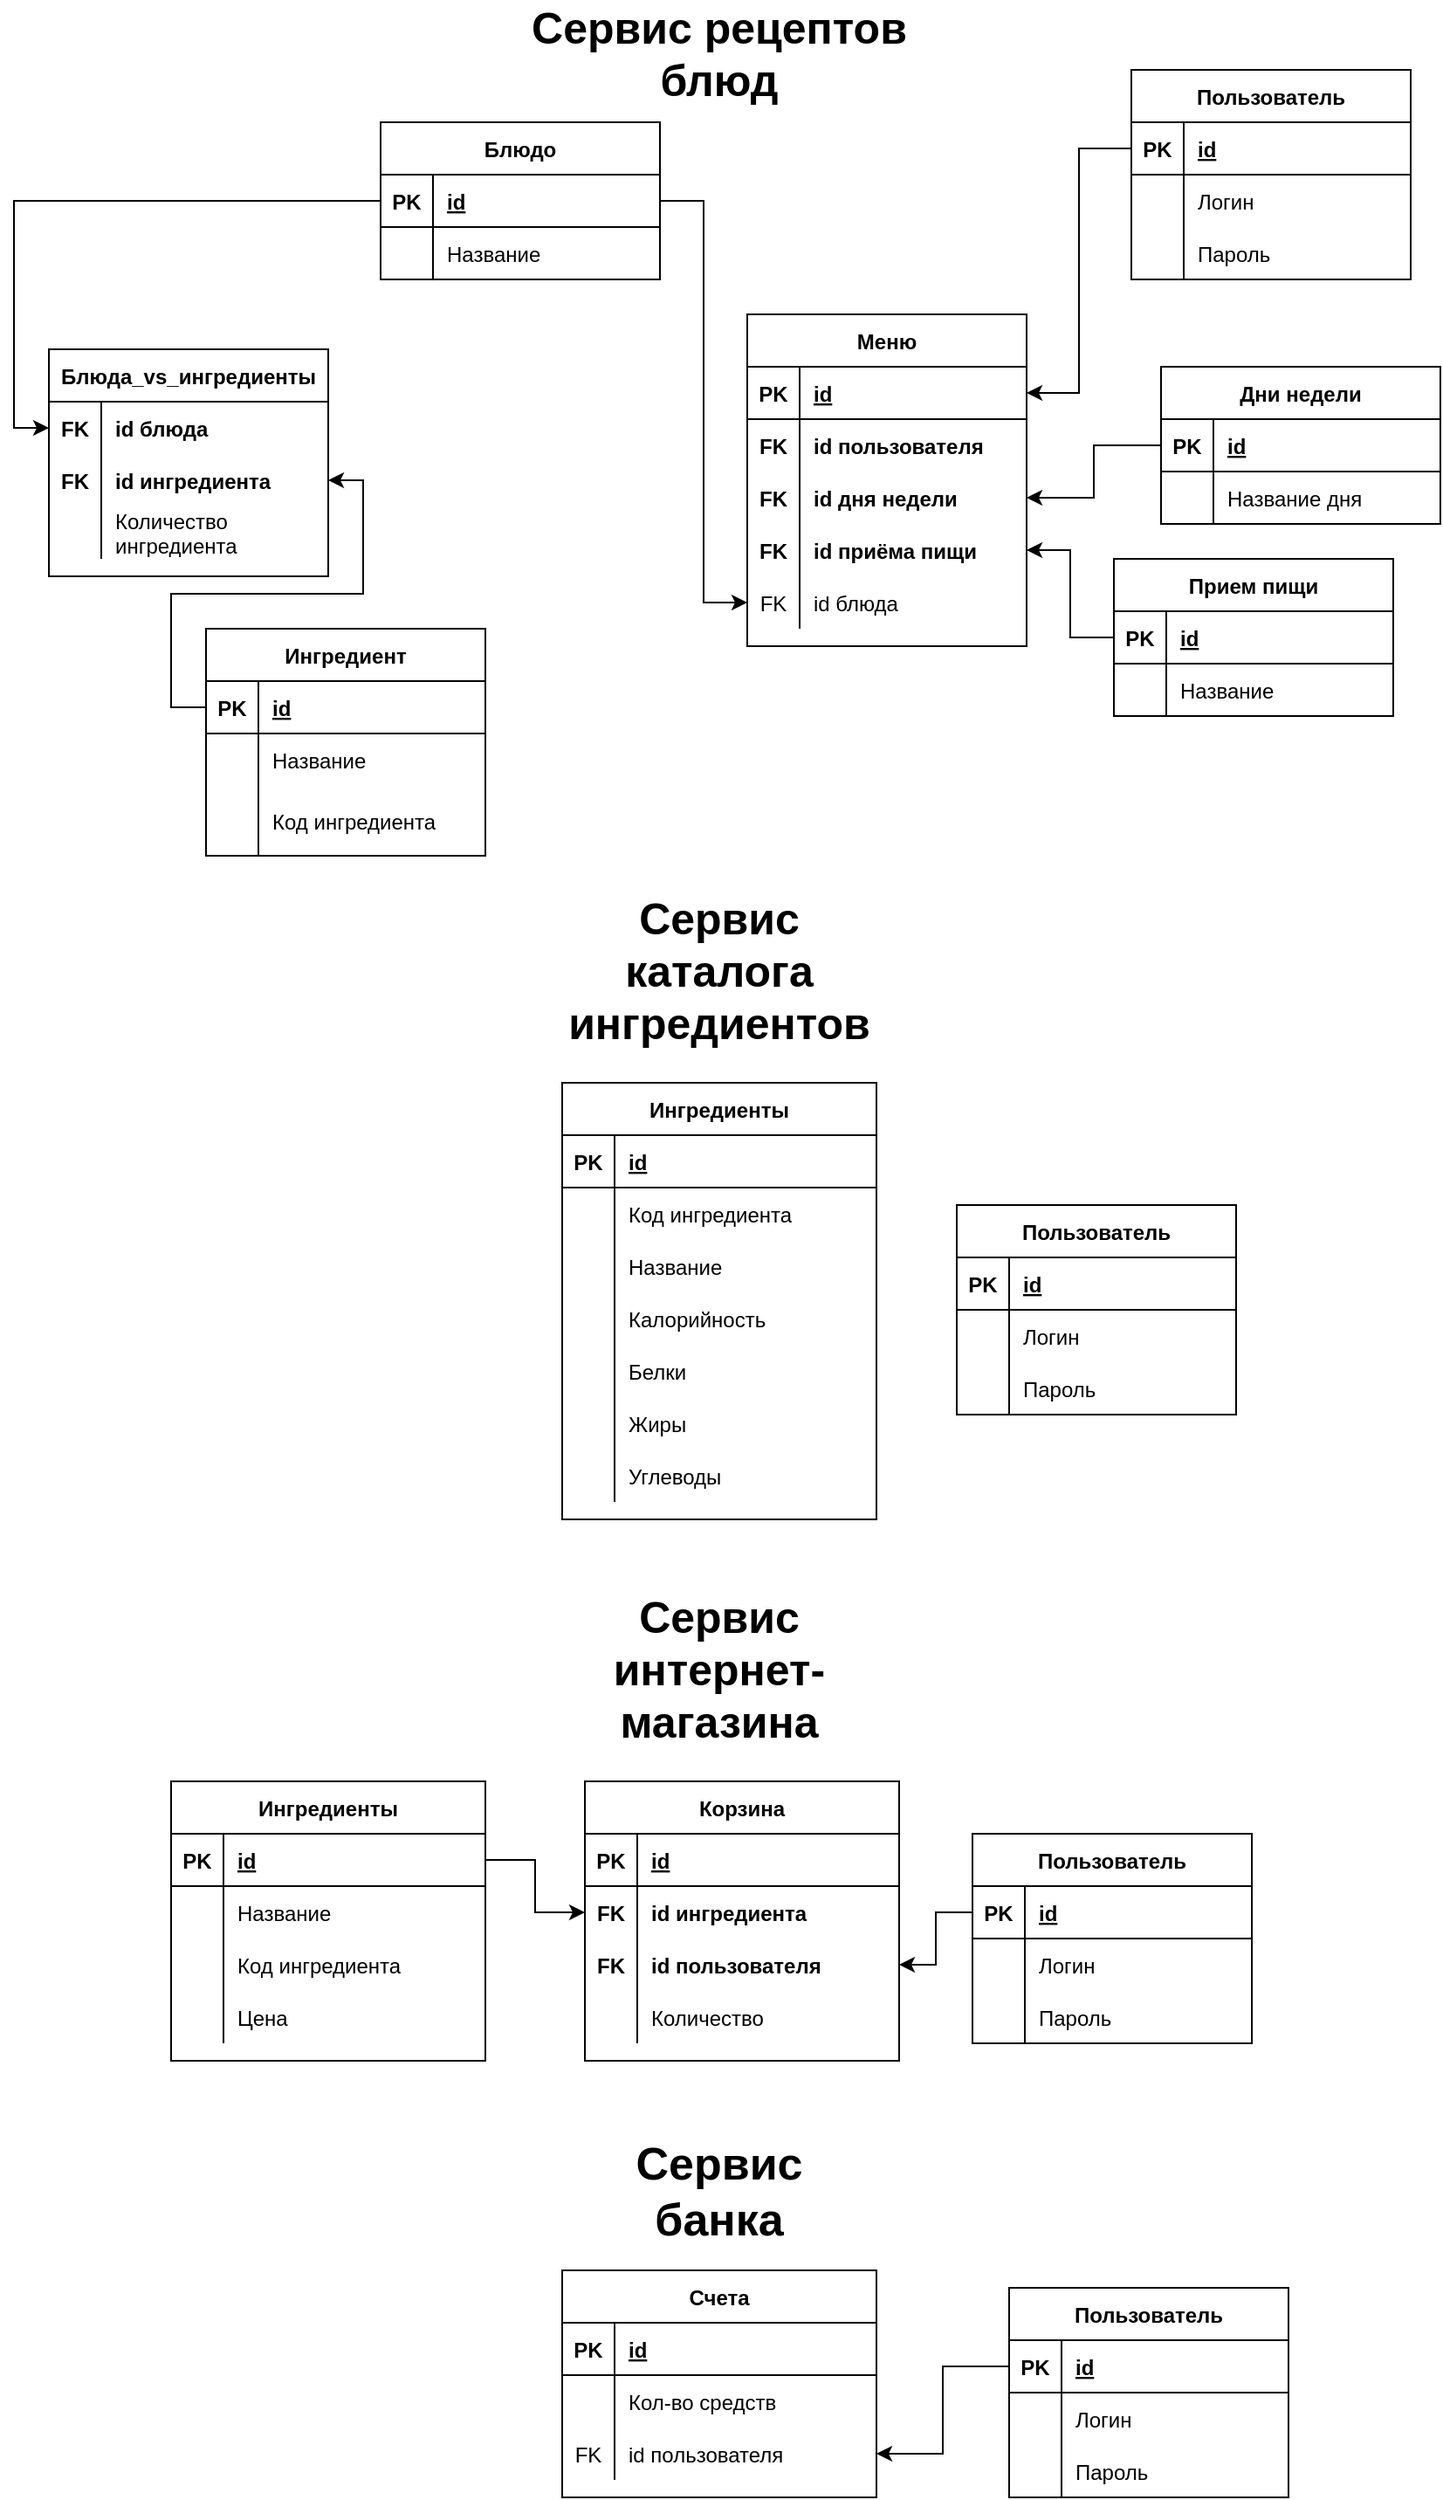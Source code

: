 <mxfile version="14.4.4" type="device"><diagram id="7tU96ylxtwfnpz9lTjHq" name="Page-1"><mxGraphModel dx="1038" dy="556" grid="1" gridSize="10" guides="1" tooltips="1" connect="1" arrows="1" fold="1" page="1" pageScale="1" pageWidth="827" pageHeight="1169" math="0" shadow="0"><root><mxCell id="0"/><mxCell id="1" parent="0"/><mxCell id="4gnPlM6tPRSw_MFPbT36-7" value="Дни недели" style="shape=table;startSize=30;container=1;collapsible=1;childLayout=tableLayout;fixedRows=1;rowLines=0;fontStyle=1;align=center;resizeLast=1;" parent="1" vertex="1"><mxGeometry x="667" y="240" width="160" height="90" as="geometry"/></mxCell><mxCell id="4gnPlM6tPRSw_MFPbT36-8" value="" style="shape=partialRectangle;collapsible=0;dropTarget=0;pointerEvents=0;fillColor=none;top=0;left=0;bottom=1;right=0;points=[[0,0.5],[1,0.5]];portConstraint=eastwest;" parent="4gnPlM6tPRSw_MFPbT36-7" vertex="1"><mxGeometry y="30" width="160" height="30" as="geometry"/></mxCell><mxCell id="4gnPlM6tPRSw_MFPbT36-9" value="PK" style="shape=partialRectangle;connectable=0;fillColor=none;top=0;left=0;bottom=0;right=0;fontStyle=1;overflow=hidden;" parent="4gnPlM6tPRSw_MFPbT36-8" vertex="1"><mxGeometry width="30" height="30" as="geometry"/></mxCell><mxCell id="4gnPlM6tPRSw_MFPbT36-10" value="id" style="shape=partialRectangle;connectable=0;fillColor=none;top=0;left=0;bottom=0;right=0;align=left;spacingLeft=6;fontStyle=5;overflow=hidden;" parent="4gnPlM6tPRSw_MFPbT36-8" vertex="1"><mxGeometry x="30" width="130" height="30" as="geometry"/></mxCell><mxCell id="4gnPlM6tPRSw_MFPbT36-11" value="" style="shape=partialRectangle;collapsible=0;dropTarget=0;pointerEvents=0;fillColor=none;top=0;left=0;bottom=0;right=0;points=[[0,0.5],[1,0.5]];portConstraint=eastwest;" parent="4gnPlM6tPRSw_MFPbT36-7" vertex="1"><mxGeometry y="60" width="160" height="30" as="geometry"/></mxCell><mxCell id="4gnPlM6tPRSw_MFPbT36-12" value="" style="shape=partialRectangle;connectable=0;fillColor=none;top=0;left=0;bottom=0;right=0;editable=1;overflow=hidden;" parent="4gnPlM6tPRSw_MFPbT36-11" vertex="1"><mxGeometry width="30" height="30" as="geometry"/></mxCell><mxCell id="4gnPlM6tPRSw_MFPbT36-13" value="Название дня" style="shape=partialRectangle;connectable=0;fillColor=none;top=0;left=0;bottom=0;right=0;align=left;spacingLeft=6;overflow=hidden;" parent="4gnPlM6tPRSw_MFPbT36-11" vertex="1"><mxGeometry x="30" width="130" height="30" as="geometry"/></mxCell><mxCell id="4gnPlM6tPRSw_MFPbT36-20" value="Прием пищи" style="shape=table;startSize=30;container=1;collapsible=1;childLayout=tableLayout;fixedRows=1;rowLines=0;fontStyle=1;align=center;resizeLast=1;" parent="1" vertex="1"><mxGeometry x="640" y="350" width="160" height="90" as="geometry"/></mxCell><mxCell id="4gnPlM6tPRSw_MFPbT36-21" value="" style="shape=partialRectangle;collapsible=0;dropTarget=0;pointerEvents=0;fillColor=none;top=0;left=0;bottom=1;right=0;points=[[0,0.5],[1,0.5]];portConstraint=eastwest;" parent="4gnPlM6tPRSw_MFPbT36-20" vertex="1"><mxGeometry y="30" width="160" height="30" as="geometry"/></mxCell><mxCell id="4gnPlM6tPRSw_MFPbT36-22" value="PK" style="shape=partialRectangle;connectable=0;fillColor=none;top=0;left=0;bottom=0;right=0;fontStyle=1;overflow=hidden;" parent="4gnPlM6tPRSw_MFPbT36-21" vertex="1"><mxGeometry width="30" height="30" as="geometry"/></mxCell><mxCell id="4gnPlM6tPRSw_MFPbT36-23" value="id" style="shape=partialRectangle;connectable=0;fillColor=none;top=0;left=0;bottom=0;right=0;align=left;spacingLeft=6;fontStyle=5;overflow=hidden;" parent="4gnPlM6tPRSw_MFPbT36-21" vertex="1"><mxGeometry x="30" width="130" height="30" as="geometry"/></mxCell><mxCell id="4gnPlM6tPRSw_MFPbT36-24" value="" style="shape=partialRectangle;collapsible=0;dropTarget=0;pointerEvents=0;fillColor=none;top=0;left=0;bottom=0;right=0;points=[[0,0.5],[1,0.5]];portConstraint=eastwest;" parent="4gnPlM6tPRSw_MFPbT36-20" vertex="1"><mxGeometry y="60" width="160" height="30" as="geometry"/></mxCell><mxCell id="4gnPlM6tPRSw_MFPbT36-25" value="" style="shape=partialRectangle;connectable=0;fillColor=none;top=0;left=0;bottom=0;right=0;editable=1;overflow=hidden;" parent="4gnPlM6tPRSw_MFPbT36-24" vertex="1"><mxGeometry width="30" height="30" as="geometry"/></mxCell><mxCell id="4gnPlM6tPRSw_MFPbT36-26" value="Название" style="shape=partialRectangle;connectable=0;fillColor=none;top=0;left=0;bottom=0;right=0;align=left;spacingLeft=6;overflow=hidden;" parent="4gnPlM6tPRSw_MFPbT36-24" vertex="1"><mxGeometry x="30" width="130" height="30" as="geometry"/></mxCell><mxCell id="4gnPlM6tPRSw_MFPbT36-33" value="Блюдо" style="shape=table;startSize=30;container=1;collapsible=1;childLayout=tableLayout;fixedRows=1;rowLines=0;fontStyle=1;align=center;resizeLast=1;" parent="1" vertex="1"><mxGeometry x="220" y="100" width="160" height="90" as="geometry"/></mxCell><mxCell id="4gnPlM6tPRSw_MFPbT36-34" value="" style="shape=partialRectangle;collapsible=0;dropTarget=0;pointerEvents=0;fillColor=none;top=0;left=0;bottom=1;right=0;points=[[0,0.5],[1,0.5]];portConstraint=eastwest;" parent="4gnPlM6tPRSw_MFPbT36-33" vertex="1"><mxGeometry y="30" width="160" height="30" as="geometry"/></mxCell><mxCell id="4gnPlM6tPRSw_MFPbT36-35" value="PK" style="shape=partialRectangle;connectable=0;fillColor=none;top=0;left=0;bottom=0;right=0;fontStyle=1;overflow=hidden;" parent="4gnPlM6tPRSw_MFPbT36-34" vertex="1"><mxGeometry width="30" height="30" as="geometry"/></mxCell><mxCell id="4gnPlM6tPRSw_MFPbT36-36" value="id" style="shape=partialRectangle;connectable=0;fillColor=none;top=0;left=0;bottom=0;right=0;align=left;spacingLeft=6;fontStyle=5;overflow=hidden;" parent="4gnPlM6tPRSw_MFPbT36-34" vertex="1"><mxGeometry x="30" width="130" height="30" as="geometry"/></mxCell><mxCell id="4gnPlM6tPRSw_MFPbT36-37" value="" style="shape=partialRectangle;collapsible=0;dropTarget=0;pointerEvents=0;fillColor=none;top=0;left=0;bottom=0;right=0;points=[[0,0.5],[1,0.5]];portConstraint=eastwest;" parent="4gnPlM6tPRSw_MFPbT36-33" vertex="1"><mxGeometry y="60" width="160" height="30" as="geometry"/></mxCell><mxCell id="4gnPlM6tPRSw_MFPbT36-38" value="" style="shape=partialRectangle;connectable=0;fillColor=none;top=0;left=0;bottom=0;right=0;editable=1;overflow=hidden;" parent="4gnPlM6tPRSw_MFPbT36-37" vertex="1"><mxGeometry width="30" height="30" as="geometry"/></mxCell><mxCell id="4gnPlM6tPRSw_MFPbT36-39" value="Название" style="shape=partialRectangle;connectable=0;fillColor=none;top=0;left=0;bottom=0;right=0;align=left;spacingLeft=6;overflow=hidden;" parent="4gnPlM6tPRSw_MFPbT36-37" vertex="1"><mxGeometry x="30" width="130" height="30" as="geometry"/></mxCell><mxCell id="4gnPlM6tPRSw_MFPbT36-46" value="Ингредиент" style="shape=table;startSize=30;container=1;collapsible=1;childLayout=tableLayout;fixedRows=1;rowLines=0;fontStyle=1;align=center;resizeLast=1;" parent="1" vertex="1"><mxGeometry x="120" y="390" width="160" height="130" as="geometry"/></mxCell><mxCell id="4gnPlM6tPRSw_MFPbT36-47" value="" style="shape=partialRectangle;collapsible=0;dropTarget=0;pointerEvents=0;fillColor=none;top=0;left=0;bottom=1;right=0;points=[[0,0.5],[1,0.5]];portConstraint=eastwest;" parent="4gnPlM6tPRSw_MFPbT36-46" vertex="1"><mxGeometry y="30" width="160" height="30" as="geometry"/></mxCell><mxCell id="4gnPlM6tPRSw_MFPbT36-48" value="PK" style="shape=partialRectangle;connectable=0;fillColor=none;top=0;left=0;bottom=0;right=0;fontStyle=1;overflow=hidden;" parent="4gnPlM6tPRSw_MFPbT36-47" vertex="1"><mxGeometry width="30" height="30" as="geometry"/></mxCell><mxCell id="4gnPlM6tPRSw_MFPbT36-49" value="id" style="shape=partialRectangle;connectable=0;fillColor=none;top=0;left=0;bottom=0;right=0;align=left;spacingLeft=6;fontStyle=5;overflow=hidden;" parent="4gnPlM6tPRSw_MFPbT36-47" vertex="1"><mxGeometry x="30" width="130" height="30" as="geometry"/></mxCell><mxCell id="4gnPlM6tPRSw_MFPbT36-50" value="" style="shape=partialRectangle;collapsible=0;dropTarget=0;pointerEvents=0;fillColor=none;top=0;left=0;bottom=0;right=0;points=[[0,0.5],[1,0.5]];portConstraint=eastwest;" parent="4gnPlM6tPRSw_MFPbT36-46" vertex="1"><mxGeometry y="60" width="160" height="30" as="geometry"/></mxCell><mxCell id="4gnPlM6tPRSw_MFPbT36-51" value="" style="shape=partialRectangle;connectable=0;fillColor=none;top=0;left=0;bottom=0;right=0;editable=1;overflow=hidden;" parent="4gnPlM6tPRSw_MFPbT36-50" vertex="1"><mxGeometry width="30" height="30" as="geometry"/></mxCell><mxCell id="4gnPlM6tPRSw_MFPbT36-52" value="Название" style="shape=partialRectangle;connectable=0;fillColor=none;top=0;left=0;bottom=0;right=0;align=left;spacingLeft=6;overflow=hidden;" parent="4gnPlM6tPRSw_MFPbT36-50" vertex="1"><mxGeometry x="30" width="130" height="30" as="geometry"/></mxCell><mxCell id="4gnPlM6tPRSw_MFPbT36-53" value="" style="shape=partialRectangle;collapsible=0;dropTarget=0;pointerEvents=0;fillColor=none;top=0;left=0;bottom=0;right=0;points=[[0,0.5],[1,0.5]];portConstraint=eastwest;" parent="4gnPlM6tPRSw_MFPbT36-46" vertex="1"><mxGeometry y="90" width="160" height="40" as="geometry"/></mxCell><mxCell id="4gnPlM6tPRSw_MFPbT36-54" value="" style="shape=partialRectangle;connectable=0;fillColor=none;top=0;left=0;bottom=0;right=0;editable=1;overflow=hidden;" parent="4gnPlM6tPRSw_MFPbT36-53" vertex="1"><mxGeometry width="30" height="40" as="geometry"/></mxCell><mxCell id="4gnPlM6tPRSw_MFPbT36-55" value="Код ингредиента" style="shape=partialRectangle;connectable=0;fillColor=none;top=0;left=0;bottom=0;right=0;align=left;spacingLeft=6;overflow=hidden;" parent="4gnPlM6tPRSw_MFPbT36-53" vertex="1"><mxGeometry x="30" width="130" height="40" as="geometry"/></mxCell><mxCell id="4gnPlM6tPRSw_MFPbT36-59" value="Блюда_vs_ингредиенты" style="shape=table;startSize=30;container=1;collapsible=1;childLayout=tableLayout;fixedRows=1;rowLines=0;fontStyle=1;align=center;resizeLast=1;" parent="1" vertex="1"><mxGeometry x="30" y="230" width="160" height="130" as="geometry"/></mxCell><mxCell id="4gnPlM6tPRSw_MFPbT36-63" value="" style="shape=partialRectangle;collapsible=0;dropTarget=0;pointerEvents=0;fillColor=none;top=0;left=0;bottom=0;right=0;points=[[0,0.5],[1,0.5]];portConstraint=eastwest;" parent="4gnPlM6tPRSw_MFPbT36-59" vertex="1"><mxGeometry y="30" width="160" height="30" as="geometry"/></mxCell><mxCell id="4gnPlM6tPRSw_MFPbT36-64" value="FK" style="shape=partialRectangle;connectable=0;fillColor=none;top=0;left=0;bottom=0;right=0;editable=1;overflow=hidden;fontStyle=1" parent="4gnPlM6tPRSw_MFPbT36-63" vertex="1"><mxGeometry width="30" height="30" as="geometry"/></mxCell><mxCell id="4gnPlM6tPRSw_MFPbT36-65" value="id блюда" style="shape=partialRectangle;connectable=0;fillColor=none;top=0;left=0;bottom=0;right=0;align=left;spacingLeft=6;overflow=hidden;fontStyle=1" parent="4gnPlM6tPRSw_MFPbT36-63" vertex="1"><mxGeometry x="30" width="130" height="30" as="geometry"/></mxCell><mxCell id="4gnPlM6tPRSw_MFPbT36-66" value="" style="shape=partialRectangle;collapsible=0;dropTarget=0;pointerEvents=0;fillColor=none;top=0;left=0;bottom=0;right=0;points=[[0,0.5],[1,0.5]];portConstraint=eastwest;" parent="4gnPlM6tPRSw_MFPbT36-59" vertex="1"><mxGeometry y="60" width="160" height="30" as="geometry"/></mxCell><mxCell id="4gnPlM6tPRSw_MFPbT36-67" value="FK" style="shape=partialRectangle;connectable=0;fillColor=none;top=0;left=0;bottom=0;right=0;editable=1;overflow=hidden;fontStyle=1" parent="4gnPlM6tPRSw_MFPbT36-66" vertex="1"><mxGeometry width="30" height="30" as="geometry"/></mxCell><mxCell id="4gnPlM6tPRSw_MFPbT36-68" value="id ингредиента" style="shape=partialRectangle;connectable=0;fillColor=none;top=0;left=0;bottom=0;right=0;align=left;spacingLeft=6;overflow=hidden;fontStyle=1" parent="4gnPlM6tPRSw_MFPbT36-66" vertex="1"><mxGeometry x="30" width="130" height="30" as="geometry"/></mxCell><mxCell id="LIwe4AblTWk405Axfbpj-1" value="" style="shape=partialRectangle;collapsible=0;dropTarget=0;pointerEvents=0;fillColor=none;top=0;left=0;bottom=0;right=0;points=[[0,0.5],[1,0.5]];portConstraint=eastwest;" parent="4gnPlM6tPRSw_MFPbT36-59" vertex="1"><mxGeometry y="90" width="160" height="30" as="geometry"/></mxCell><mxCell id="LIwe4AblTWk405Axfbpj-2" value="" style="shape=partialRectangle;connectable=0;fillColor=none;top=0;left=0;bottom=0;right=0;editable=1;overflow=hidden;fontStyle=1" parent="LIwe4AblTWk405Axfbpj-1" vertex="1"><mxGeometry width="30" height="30" as="geometry"/></mxCell><mxCell id="LIwe4AblTWk405Axfbpj-3" value="Количество &#10;ингредиента" style="shape=partialRectangle;connectable=0;fillColor=none;top=0;left=0;bottom=0;right=0;align=left;spacingLeft=6;overflow=hidden;fontStyle=0" parent="LIwe4AblTWk405Axfbpj-1" vertex="1"><mxGeometry x="30" width="130" height="30" as="geometry"/></mxCell><mxCell id="4gnPlM6tPRSw_MFPbT36-72" style="edgeStyle=orthogonalEdgeStyle;rounded=0;orthogonalLoop=1;jettySize=auto;html=1;entryX=0;entryY=0.5;entryDx=0;entryDy=0;" parent="1" source="4gnPlM6tPRSw_MFPbT36-34" target="4gnPlM6tPRSw_MFPbT36-63" edge="1"><mxGeometry relative="1" as="geometry"/></mxCell><mxCell id="4gnPlM6tPRSw_MFPbT36-73" style="edgeStyle=orthogonalEdgeStyle;rounded=0;orthogonalLoop=1;jettySize=auto;html=1;exitX=0;exitY=0.5;exitDx=0;exitDy=0;entryX=1;entryY=0.5;entryDx=0;entryDy=0;" parent="1" source="4gnPlM6tPRSw_MFPbT36-47" target="4gnPlM6tPRSw_MFPbT36-66" edge="1"><mxGeometry relative="1" as="geometry"/></mxCell><mxCell id="4gnPlM6tPRSw_MFPbT36-76" value="&lt;font style=&quot;font-size: 25px&quot;&gt;&lt;b&gt;Сервис рецептов блюд&lt;/b&gt;&lt;/font&gt;" style="text;html=1;strokeColor=none;fillColor=none;align=center;verticalAlign=middle;whiteSpace=wrap;rounded=0;" parent="1" vertex="1"><mxGeometry x="269" y="30" width="290" height="60" as="geometry"/></mxCell><mxCell id="4gnPlM6tPRSw_MFPbT36-77" value="&lt;font size=&quot;1&quot;&gt;&lt;b style=&quot;font-size: 25px&quot;&gt;Сервис каталога ингредиентов&lt;/b&gt;&lt;/font&gt;" style="text;html=1;strokeColor=none;fillColor=none;align=center;verticalAlign=middle;whiteSpace=wrap;rounded=0;" parent="1" vertex="1"><mxGeometry x="311" y="540" width="206" height="90" as="geometry"/></mxCell><mxCell id="4gnPlM6tPRSw_MFPbT36-78" value="Ингредиенты" style="shape=table;startSize=30;container=1;collapsible=1;childLayout=tableLayout;fixedRows=1;rowLines=0;fontStyle=1;align=center;resizeLast=1;" parent="1" vertex="1"><mxGeometry x="324" y="650" width="180" height="250" as="geometry"/></mxCell><mxCell id="4gnPlM6tPRSw_MFPbT36-79" value="" style="shape=partialRectangle;collapsible=0;dropTarget=0;pointerEvents=0;fillColor=none;top=0;left=0;bottom=1;right=0;points=[[0,0.5],[1,0.5]];portConstraint=eastwest;" parent="4gnPlM6tPRSw_MFPbT36-78" vertex="1"><mxGeometry y="30" width="180" height="30" as="geometry"/></mxCell><mxCell id="4gnPlM6tPRSw_MFPbT36-80" value="PK" style="shape=partialRectangle;connectable=0;fillColor=none;top=0;left=0;bottom=0;right=0;fontStyle=1;overflow=hidden;" parent="4gnPlM6tPRSw_MFPbT36-79" vertex="1"><mxGeometry width="30" height="30" as="geometry"/></mxCell><mxCell id="4gnPlM6tPRSw_MFPbT36-81" value="id" style="shape=partialRectangle;connectable=0;fillColor=none;top=0;left=0;bottom=0;right=0;align=left;spacingLeft=6;fontStyle=5;overflow=hidden;" parent="4gnPlM6tPRSw_MFPbT36-79" vertex="1"><mxGeometry x="30" width="150" height="30" as="geometry"/></mxCell><mxCell id="4gnPlM6tPRSw_MFPbT36-82" value="" style="shape=partialRectangle;collapsible=0;dropTarget=0;pointerEvents=0;fillColor=none;top=0;left=0;bottom=0;right=0;points=[[0,0.5],[1,0.5]];portConstraint=eastwest;" parent="4gnPlM6tPRSw_MFPbT36-78" vertex="1"><mxGeometry y="60" width="180" height="30" as="geometry"/></mxCell><mxCell id="4gnPlM6tPRSw_MFPbT36-83" value="" style="shape=partialRectangle;connectable=0;fillColor=none;top=0;left=0;bottom=0;right=0;editable=1;overflow=hidden;" parent="4gnPlM6tPRSw_MFPbT36-82" vertex="1"><mxGeometry width="30" height="30" as="geometry"/></mxCell><mxCell id="4gnPlM6tPRSw_MFPbT36-84" value="Код ингредиента" style="shape=partialRectangle;connectable=0;fillColor=none;top=0;left=0;bottom=0;right=0;align=left;spacingLeft=6;overflow=hidden;" parent="4gnPlM6tPRSw_MFPbT36-82" vertex="1"><mxGeometry x="30" width="150" height="30" as="geometry"/></mxCell><mxCell id="4gnPlM6tPRSw_MFPbT36-85" value="" style="shape=partialRectangle;collapsible=0;dropTarget=0;pointerEvents=0;fillColor=none;top=0;left=0;bottom=0;right=0;points=[[0,0.5],[1,0.5]];portConstraint=eastwest;" parent="4gnPlM6tPRSw_MFPbT36-78" vertex="1"><mxGeometry y="90" width="180" height="30" as="geometry"/></mxCell><mxCell id="4gnPlM6tPRSw_MFPbT36-86" value="" style="shape=partialRectangle;connectable=0;fillColor=none;top=0;left=0;bottom=0;right=0;editable=1;overflow=hidden;" parent="4gnPlM6tPRSw_MFPbT36-85" vertex="1"><mxGeometry width="30" height="30" as="geometry"/></mxCell><mxCell id="4gnPlM6tPRSw_MFPbT36-87" value="Название" style="shape=partialRectangle;connectable=0;fillColor=none;top=0;left=0;bottom=0;right=0;align=left;spacingLeft=6;overflow=hidden;" parent="4gnPlM6tPRSw_MFPbT36-85" vertex="1"><mxGeometry x="30" width="150" height="30" as="geometry"/></mxCell><mxCell id="4gnPlM6tPRSw_MFPbT36-88" value="" style="shape=partialRectangle;collapsible=0;dropTarget=0;pointerEvents=0;fillColor=none;top=0;left=0;bottom=0;right=0;points=[[0,0.5],[1,0.5]];portConstraint=eastwest;" parent="4gnPlM6tPRSw_MFPbT36-78" vertex="1"><mxGeometry y="120" width="180" height="30" as="geometry"/></mxCell><mxCell id="4gnPlM6tPRSw_MFPbT36-89" value="" style="shape=partialRectangle;connectable=0;fillColor=none;top=0;left=0;bottom=0;right=0;editable=1;overflow=hidden;" parent="4gnPlM6tPRSw_MFPbT36-88" vertex="1"><mxGeometry width="30" height="30" as="geometry"/></mxCell><mxCell id="4gnPlM6tPRSw_MFPbT36-90" value="Калорийность" style="shape=partialRectangle;connectable=0;fillColor=none;top=0;left=0;bottom=0;right=0;align=left;spacingLeft=6;overflow=hidden;" parent="4gnPlM6tPRSw_MFPbT36-88" vertex="1"><mxGeometry x="30" width="150" height="30" as="geometry"/></mxCell><mxCell id="4gnPlM6tPRSw_MFPbT36-91" value="" style="shape=partialRectangle;collapsible=0;dropTarget=0;pointerEvents=0;fillColor=none;top=0;left=0;bottom=0;right=0;points=[[0,0.5],[1,0.5]];portConstraint=eastwest;" parent="4gnPlM6tPRSw_MFPbT36-78" vertex="1"><mxGeometry y="150" width="180" height="30" as="geometry"/></mxCell><mxCell id="4gnPlM6tPRSw_MFPbT36-92" value="" style="shape=partialRectangle;connectable=0;fillColor=none;top=0;left=0;bottom=0;right=0;editable=1;overflow=hidden;" parent="4gnPlM6tPRSw_MFPbT36-91" vertex="1"><mxGeometry width="30" height="30" as="geometry"/></mxCell><mxCell id="4gnPlM6tPRSw_MFPbT36-93" value="Белки" style="shape=partialRectangle;connectable=0;fillColor=none;top=0;left=0;bottom=0;right=0;align=left;spacingLeft=6;overflow=hidden;" parent="4gnPlM6tPRSw_MFPbT36-91" vertex="1"><mxGeometry x="30" width="150" height="30" as="geometry"/></mxCell><mxCell id="4gnPlM6tPRSw_MFPbT36-94" value="" style="shape=partialRectangle;collapsible=0;dropTarget=0;pointerEvents=0;fillColor=none;top=0;left=0;bottom=0;right=0;points=[[0,0.5],[1,0.5]];portConstraint=eastwest;" parent="4gnPlM6tPRSw_MFPbT36-78" vertex="1"><mxGeometry y="180" width="180" height="30" as="geometry"/></mxCell><mxCell id="4gnPlM6tPRSw_MFPbT36-95" value="" style="shape=partialRectangle;connectable=0;fillColor=none;top=0;left=0;bottom=0;right=0;editable=1;overflow=hidden;" parent="4gnPlM6tPRSw_MFPbT36-94" vertex="1"><mxGeometry width="30" height="30" as="geometry"/></mxCell><mxCell id="4gnPlM6tPRSw_MFPbT36-96" value="Жиры" style="shape=partialRectangle;connectable=0;fillColor=none;top=0;left=0;bottom=0;right=0;align=left;spacingLeft=6;overflow=hidden;" parent="4gnPlM6tPRSw_MFPbT36-94" vertex="1"><mxGeometry x="30" width="150" height="30" as="geometry"/></mxCell><mxCell id="4gnPlM6tPRSw_MFPbT36-97" value="" style="shape=partialRectangle;collapsible=0;dropTarget=0;pointerEvents=0;fillColor=none;top=0;left=0;bottom=0;right=0;points=[[0,0.5],[1,0.5]];portConstraint=eastwest;" parent="4gnPlM6tPRSw_MFPbT36-78" vertex="1"><mxGeometry y="210" width="180" height="30" as="geometry"/></mxCell><mxCell id="4gnPlM6tPRSw_MFPbT36-98" value="" style="shape=partialRectangle;connectable=0;fillColor=none;top=0;left=0;bottom=0;right=0;editable=1;overflow=hidden;" parent="4gnPlM6tPRSw_MFPbT36-97" vertex="1"><mxGeometry width="30" height="30" as="geometry"/></mxCell><mxCell id="4gnPlM6tPRSw_MFPbT36-99" value="Углеводы" style="shape=partialRectangle;connectable=0;fillColor=none;top=0;left=0;bottom=0;right=0;align=left;spacingLeft=6;overflow=hidden;" parent="4gnPlM6tPRSw_MFPbT36-97" vertex="1"><mxGeometry x="30" width="150" height="30" as="geometry"/></mxCell><mxCell id="4gnPlM6tPRSw_MFPbT36-100" value="&lt;font size=&quot;1&quot;&gt;&lt;b style=&quot;font-size: 25px&quot;&gt;Сервис интернет-магазина&lt;/b&gt;&lt;/font&gt;" style="text;html=1;strokeColor=none;fillColor=none;align=center;verticalAlign=middle;whiteSpace=wrap;rounded=0;" parent="1" vertex="1"><mxGeometry x="326" y="940" width="176" height="90" as="geometry"/></mxCell><mxCell id="4gnPlM6tPRSw_MFPbT36-101" value="Ингредиенты" style="shape=table;startSize=30;container=1;collapsible=1;childLayout=tableLayout;fixedRows=1;rowLines=0;fontStyle=1;align=center;resizeLast=1;" parent="1" vertex="1"><mxGeometry x="100" y="1050" width="180" height="160" as="geometry"/></mxCell><mxCell id="4gnPlM6tPRSw_MFPbT36-102" value="" style="shape=partialRectangle;collapsible=0;dropTarget=0;pointerEvents=0;fillColor=none;top=0;left=0;bottom=1;right=0;points=[[0,0.5],[1,0.5]];portConstraint=eastwest;" parent="4gnPlM6tPRSw_MFPbT36-101" vertex="1"><mxGeometry y="30" width="180" height="30" as="geometry"/></mxCell><mxCell id="4gnPlM6tPRSw_MFPbT36-103" value="PK" style="shape=partialRectangle;connectable=0;fillColor=none;top=0;left=0;bottom=0;right=0;fontStyle=1;overflow=hidden;" parent="4gnPlM6tPRSw_MFPbT36-102" vertex="1"><mxGeometry width="30" height="30" as="geometry"/></mxCell><mxCell id="4gnPlM6tPRSw_MFPbT36-104" value="id" style="shape=partialRectangle;connectable=0;fillColor=none;top=0;left=0;bottom=0;right=0;align=left;spacingLeft=6;fontStyle=5;overflow=hidden;" parent="4gnPlM6tPRSw_MFPbT36-102" vertex="1"><mxGeometry x="30" width="150" height="30" as="geometry"/></mxCell><mxCell id="4gnPlM6tPRSw_MFPbT36-105" value="" style="shape=partialRectangle;collapsible=0;dropTarget=0;pointerEvents=0;fillColor=none;top=0;left=0;bottom=0;right=0;points=[[0,0.5],[1,0.5]];portConstraint=eastwest;" parent="4gnPlM6tPRSw_MFPbT36-101" vertex="1"><mxGeometry y="60" width="180" height="30" as="geometry"/></mxCell><mxCell id="4gnPlM6tPRSw_MFPbT36-106" value="" style="shape=partialRectangle;connectable=0;fillColor=none;top=0;left=0;bottom=0;right=0;editable=1;overflow=hidden;" parent="4gnPlM6tPRSw_MFPbT36-105" vertex="1"><mxGeometry width="30" height="30" as="geometry"/></mxCell><mxCell id="4gnPlM6tPRSw_MFPbT36-107" value="Название" style="shape=partialRectangle;connectable=0;fillColor=none;top=0;left=0;bottom=0;right=0;align=left;spacingLeft=6;overflow=hidden;" parent="4gnPlM6tPRSw_MFPbT36-105" vertex="1"><mxGeometry x="30" width="150" height="30" as="geometry"/></mxCell><mxCell id="4gnPlM6tPRSw_MFPbT36-108" value="" style="shape=partialRectangle;collapsible=0;dropTarget=0;pointerEvents=0;fillColor=none;top=0;left=0;bottom=0;right=0;points=[[0,0.5],[1,0.5]];portConstraint=eastwest;" parent="4gnPlM6tPRSw_MFPbT36-101" vertex="1"><mxGeometry y="90" width="180" height="30" as="geometry"/></mxCell><mxCell id="4gnPlM6tPRSw_MFPbT36-109" value="" style="shape=partialRectangle;connectable=0;fillColor=none;top=0;left=0;bottom=0;right=0;editable=1;overflow=hidden;" parent="4gnPlM6tPRSw_MFPbT36-108" vertex="1"><mxGeometry width="30" height="30" as="geometry"/></mxCell><mxCell id="4gnPlM6tPRSw_MFPbT36-110" value="Код ингредиента" style="shape=partialRectangle;connectable=0;fillColor=none;top=0;left=0;bottom=0;right=0;align=left;spacingLeft=6;overflow=hidden;" parent="4gnPlM6tPRSw_MFPbT36-108" vertex="1"><mxGeometry x="30" width="150" height="30" as="geometry"/></mxCell><mxCell id="4gnPlM6tPRSw_MFPbT36-111" value="" style="shape=partialRectangle;collapsible=0;dropTarget=0;pointerEvents=0;fillColor=none;top=0;left=0;bottom=0;right=0;points=[[0,0.5],[1,0.5]];portConstraint=eastwest;" parent="4gnPlM6tPRSw_MFPbT36-101" vertex="1"><mxGeometry y="120" width="180" height="30" as="geometry"/></mxCell><mxCell id="4gnPlM6tPRSw_MFPbT36-112" value="" style="shape=partialRectangle;connectable=0;fillColor=none;top=0;left=0;bottom=0;right=0;editable=1;overflow=hidden;" parent="4gnPlM6tPRSw_MFPbT36-111" vertex="1"><mxGeometry width="30" height="30" as="geometry"/></mxCell><mxCell id="4gnPlM6tPRSw_MFPbT36-113" value="Цена" style="shape=partialRectangle;connectable=0;fillColor=none;top=0;left=0;bottom=0;right=0;align=left;spacingLeft=6;overflow=hidden;" parent="4gnPlM6tPRSw_MFPbT36-111" vertex="1"><mxGeometry x="30" width="150" height="30" as="geometry"/></mxCell><mxCell id="4gnPlM6tPRSw_MFPbT36-114" value="&lt;font size=&quot;1&quot;&gt;&lt;b style=&quot;font-size: 26px&quot;&gt;Сервис банка&lt;/b&gt;&lt;/font&gt;" style="text;html=1;strokeColor=none;fillColor=none;align=center;verticalAlign=middle;whiteSpace=wrap;rounded=0;" parent="1" vertex="1"><mxGeometry x="326" y="1250" width="176" height="70" as="geometry"/></mxCell><mxCell id="4gnPlM6tPRSw_MFPbT36-115" value="Счета" style="shape=table;startSize=30;container=1;collapsible=1;childLayout=tableLayout;fixedRows=1;rowLines=0;fontStyle=1;align=center;resizeLast=1;" parent="1" vertex="1"><mxGeometry x="324" y="1330" width="180" height="130" as="geometry"/></mxCell><mxCell id="4gnPlM6tPRSw_MFPbT36-116" value="" style="shape=partialRectangle;collapsible=0;dropTarget=0;pointerEvents=0;fillColor=none;top=0;left=0;bottom=1;right=0;points=[[0,0.5],[1,0.5]];portConstraint=eastwest;" parent="4gnPlM6tPRSw_MFPbT36-115" vertex="1"><mxGeometry y="30" width="180" height="30" as="geometry"/></mxCell><mxCell id="4gnPlM6tPRSw_MFPbT36-117" value="PK" style="shape=partialRectangle;connectable=0;fillColor=none;top=0;left=0;bottom=0;right=0;fontStyle=1;overflow=hidden;" parent="4gnPlM6tPRSw_MFPbT36-116" vertex="1"><mxGeometry width="30" height="30" as="geometry"/></mxCell><mxCell id="4gnPlM6tPRSw_MFPbT36-118" value="id" style="shape=partialRectangle;connectable=0;fillColor=none;top=0;left=0;bottom=0;right=0;align=left;spacingLeft=6;fontStyle=5;overflow=hidden;" parent="4gnPlM6tPRSw_MFPbT36-116" vertex="1"><mxGeometry x="30" width="150" height="30" as="geometry"/></mxCell><mxCell id="4gnPlM6tPRSw_MFPbT36-122" value="" style="shape=partialRectangle;collapsible=0;dropTarget=0;pointerEvents=0;fillColor=none;top=0;left=0;bottom=0;right=0;points=[[0,0.5],[1,0.5]];portConstraint=eastwest;" parent="4gnPlM6tPRSw_MFPbT36-115" vertex="1"><mxGeometry y="60" width="180" height="30" as="geometry"/></mxCell><mxCell id="4gnPlM6tPRSw_MFPbT36-123" value="" style="shape=partialRectangle;connectable=0;fillColor=none;top=0;left=0;bottom=0;right=0;editable=1;overflow=hidden;" parent="4gnPlM6tPRSw_MFPbT36-122" vertex="1"><mxGeometry width="30" height="30" as="geometry"/></mxCell><mxCell id="4gnPlM6tPRSw_MFPbT36-124" value="Кол-во средств" style="shape=partialRectangle;connectable=0;fillColor=none;top=0;left=0;bottom=0;right=0;align=left;spacingLeft=6;overflow=hidden;" parent="4gnPlM6tPRSw_MFPbT36-122" vertex="1"><mxGeometry x="30" width="150" height="30" as="geometry"/></mxCell><mxCell id="vBq86r96CFagzywtBbNH-66" value="" style="shape=partialRectangle;collapsible=0;dropTarget=0;pointerEvents=0;fillColor=none;top=0;left=0;bottom=0;right=0;points=[[0,0.5],[1,0.5]];portConstraint=eastwest;" parent="4gnPlM6tPRSw_MFPbT36-115" vertex="1"><mxGeometry y="90" width="180" height="30" as="geometry"/></mxCell><mxCell id="vBq86r96CFagzywtBbNH-67" value="FK" style="shape=partialRectangle;connectable=0;fillColor=none;top=0;left=0;bottom=0;right=0;editable=1;overflow=hidden;" parent="vBq86r96CFagzywtBbNH-66" vertex="1"><mxGeometry width="30" height="30" as="geometry"/></mxCell><mxCell id="vBq86r96CFagzywtBbNH-68" value="id пользователя" style="shape=partialRectangle;connectable=0;fillColor=none;top=0;left=0;bottom=0;right=0;align=left;spacingLeft=6;overflow=hidden;" parent="vBq86r96CFagzywtBbNH-66" vertex="1"><mxGeometry x="30" width="150" height="30" as="geometry"/></mxCell><mxCell id="vBq86r96CFagzywtBbNH-1" value="Пользователь" style="shape=table;startSize=30;container=1;collapsible=1;childLayout=tableLayout;fixedRows=1;rowLines=0;fontStyle=1;align=center;resizeLast=1;" parent="1" vertex="1"><mxGeometry x="650" y="70" width="160" height="120" as="geometry"/></mxCell><mxCell id="vBq86r96CFagzywtBbNH-2" value="" style="shape=partialRectangle;collapsible=0;dropTarget=0;pointerEvents=0;fillColor=none;top=0;left=0;bottom=1;right=0;points=[[0,0.5],[1,0.5]];portConstraint=eastwest;" parent="vBq86r96CFagzywtBbNH-1" vertex="1"><mxGeometry y="30" width="160" height="30" as="geometry"/></mxCell><mxCell id="vBq86r96CFagzywtBbNH-3" value="PK" style="shape=partialRectangle;connectable=0;fillColor=none;top=0;left=0;bottom=0;right=0;fontStyle=1;overflow=hidden;" parent="vBq86r96CFagzywtBbNH-2" vertex="1"><mxGeometry width="30" height="30" as="geometry"/></mxCell><mxCell id="vBq86r96CFagzywtBbNH-4" value="id" style="shape=partialRectangle;connectable=0;fillColor=none;top=0;left=0;bottom=0;right=0;align=left;spacingLeft=6;fontStyle=5;overflow=hidden;" parent="vBq86r96CFagzywtBbNH-2" vertex="1"><mxGeometry x="30" width="130" height="30" as="geometry"/></mxCell><mxCell id="vBq86r96CFagzywtBbNH-5" value="" style="shape=partialRectangle;collapsible=0;dropTarget=0;pointerEvents=0;fillColor=none;top=0;left=0;bottom=0;right=0;points=[[0,0.5],[1,0.5]];portConstraint=eastwest;" parent="vBq86r96CFagzywtBbNH-1" vertex="1"><mxGeometry y="60" width="160" height="30" as="geometry"/></mxCell><mxCell id="vBq86r96CFagzywtBbNH-6" value="" style="shape=partialRectangle;connectable=0;fillColor=none;top=0;left=0;bottom=0;right=0;editable=1;overflow=hidden;" parent="vBq86r96CFagzywtBbNH-5" vertex="1"><mxGeometry width="30" height="30" as="geometry"/></mxCell><mxCell id="vBq86r96CFagzywtBbNH-7" value="Логин" style="shape=partialRectangle;connectable=0;fillColor=none;top=0;left=0;bottom=0;right=0;align=left;spacingLeft=6;overflow=hidden;" parent="vBq86r96CFagzywtBbNH-5" vertex="1"><mxGeometry x="30" width="130" height="30" as="geometry"/></mxCell><mxCell id="vBq86r96CFagzywtBbNH-15" value="" style="shape=partialRectangle;collapsible=0;dropTarget=0;pointerEvents=0;fillColor=none;top=0;left=0;bottom=0;right=0;points=[[0,0.5],[1,0.5]];portConstraint=eastwest;" parent="vBq86r96CFagzywtBbNH-1" vertex="1"><mxGeometry y="90" width="160" height="30" as="geometry"/></mxCell><mxCell id="vBq86r96CFagzywtBbNH-16" value="" style="shape=partialRectangle;connectable=0;fillColor=none;top=0;left=0;bottom=0;right=0;editable=1;overflow=hidden;" parent="vBq86r96CFagzywtBbNH-15" vertex="1"><mxGeometry width="30" height="30" as="geometry"/></mxCell><mxCell id="vBq86r96CFagzywtBbNH-17" value="Пароль" style="shape=partialRectangle;connectable=0;fillColor=none;top=0;left=0;bottom=0;right=0;align=left;spacingLeft=6;overflow=hidden;" parent="vBq86r96CFagzywtBbNH-15" vertex="1"><mxGeometry x="30" width="130" height="30" as="geometry"/></mxCell><mxCell id="vBq86r96CFagzywtBbNH-18" value="Меню" style="shape=table;startSize=30;container=1;collapsible=1;childLayout=tableLayout;fixedRows=1;rowLines=0;fontStyle=1;align=center;resizeLast=1;" parent="1" vertex="1"><mxGeometry x="430" y="210" width="160" height="190" as="geometry"/></mxCell><mxCell id="vBq86r96CFagzywtBbNH-19" value="" style="shape=partialRectangle;collapsible=0;dropTarget=0;pointerEvents=0;fillColor=none;top=0;left=0;bottom=0;right=0;points=[[0,0.5],[1,0.5]];portConstraint=eastwest;" parent="vBq86r96CFagzywtBbNH-18" vertex="1"><mxGeometry y="30" width="160" height="30" as="geometry"/></mxCell><mxCell id="vBq86r96CFagzywtBbNH-20" value="" style="shape=partialRectangle;connectable=0;fillColor=none;top=0;left=0;bottom=0;right=0;editable=1;overflow=hidden;fontStyle=1" parent="vBq86r96CFagzywtBbNH-19" vertex="1"><mxGeometry width="30" height="30" as="geometry"/></mxCell><mxCell id="vBq86r96CFagzywtBbNH-21" value="" style="shape=partialRectangle;connectable=0;top=0;left=0;bottom=0;right=0;align=left;spacingLeft=6;overflow=hidden;fontStyle=1;fillColor=none;" parent="vBq86r96CFagzywtBbNH-19" vertex="1"><mxGeometry x="30" width="130" height="30" as="geometry"/></mxCell><mxCell id="4DC--coGdknE_YQ7h2fd-14" value="" style="shape=partialRectangle;collapsible=0;dropTarget=0;pointerEvents=0;fillColor=none;top=0;left=0;bottom=0;right=0;points=[[0,0.5],[1,0.5]];portConstraint=eastwest;" vertex="1" parent="vBq86r96CFagzywtBbNH-18"><mxGeometry y="60" width="160" height="30" as="geometry"/></mxCell><mxCell id="4DC--coGdknE_YQ7h2fd-15" value="FK" style="shape=partialRectangle;connectable=0;fillColor=none;top=0;left=0;bottom=0;right=0;editable=1;overflow=hidden;fontStyle=1" vertex="1" parent="4DC--coGdknE_YQ7h2fd-14"><mxGeometry width="30" height="30" as="geometry"/></mxCell><mxCell id="4DC--coGdknE_YQ7h2fd-16" value="id пользователя" style="shape=partialRectangle;connectable=0;fillColor=none;top=0;left=0;bottom=0;right=0;align=left;spacingLeft=6;overflow=hidden;fontStyle=1" vertex="1" parent="4DC--coGdknE_YQ7h2fd-14"><mxGeometry x="30" width="130" height="30" as="geometry"/></mxCell><mxCell id="vBq86r96CFagzywtBbNH-22" value="" style="shape=partialRectangle;collapsible=0;dropTarget=0;pointerEvents=0;fillColor=none;top=0;left=0;bottom=0;right=0;points=[[0,0.5],[1,0.5]];portConstraint=eastwest;" parent="vBq86r96CFagzywtBbNH-18" vertex="1"><mxGeometry y="90" width="160" height="30" as="geometry"/></mxCell><mxCell id="vBq86r96CFagzywtBbNH-23" value="FK" style="shape=partialRectangle;connectable=0;fillColor=none;top=0;left=0;bottom=0;right=0;editable=1;overflow=hidden;fontStyle=1" parent="vBq86r96CFagzywtBbNH-22" vertex="1"><mxGeometry width="30" height="30" as="geometry"/></mxCell><mxCell id="vBq86r96CFagzywtBbNH-24" value="id дня недели" style="shape=partialRectangle;connectable=0;fillColor=none;top=0;left=0;bottom=0;right=0;align=left;spacingLeft=6;overflow=hidden;fontStyle=1" parent="vBq86r96CFagzywtBbNH-22" vertex="1"><mxGeometry x="30" width="130" height="30" as="geometry"/></mxCell><mxCell id="vBq86r96CFagzywtBbNH-26" value="" style="shape=partialRectangle;collapsible=0;dropTarget=0;pointerEvents=0;fillColor=none;top=0;left=0;bottom=0;right=0;points=[[0,0.5],[1,0.5]];portConstraint=eastwest;" parent="vBq86r96CFagzywtBbNH-18" vertex="1"><mxGeometry y="120" width="160" height="30" as="geometry"/></mxCell><mxCell id="vBq86r96CFagzywtBbNH-27" value="FK" style="shape=partialRectangle;connectable=0;fillColor=none;top=0;left=0;bottom=0;right=0;editable=1;overflow=hidden;fontStyle=1" parent="vBq86r96CFagzywtBbNH-26" vertex="1"><mxGeometry width="30" height="30" as="geometry"/></mxCell><mxCell id="vBq86r96CFagzywtBbNH-28" value="id приёма пищи" style="shape=partialRectangle;connectable=0;fillColor=none;top=0;left=0;bottom=0;right=0;align=left;spacingLeft=6;overflow=hidden;fontStyle=1" parent="vBq86r96CFagzywtBbNH-26" vertex="1"><mxGeometry x="30" width="130" height="30" as="geometry"/></mxCell><mxCell id="vBq86r96CFagzywtBbNH-29" value="" style="shape=partialRectangle;collapsible=0;dropTarget=0;pointerEvents=0;fillColor=none;top=0;left=0;bottom=0;right=0;points=[[0,0.5],[1,0.5]];portConstraint=eastwest;" parent="vBq86r96CFagzywtBbNH-18" vertex="1"><mxGeometry y="150" width="160" height="30" as="geometry"/></mxCell><mxCell id="vBq86r96CFagzywtBbNH-30" value="FK" style="shape=partialRectangle;connectable=0;fillColor=none;top=0;left=0;bottom=0;right=0;editable=1;overflow=hidden;fontStyle=0" parent="vBq86r96CFagzywtBbNH-29" vertex="1"><mxGeometry width="30" height="30" as="geometry"/></mxCell><mxCell id="vBq86r96CFagzywtBbNH-31" value="id блюда" style="shape=partialRectangle;connectable=0;fillColor=none;top=0;left=0;bottom=0;right=0;align=left;spacingLeft=6;overflow=hidden;fontStyle=0" parent="vBq86r96CFagzywtBbNH-29" vertex="1"><mxGeometry x="30" width="130" height="30" as="geometry"/></mxCell><mxCell id="vBq86r96CFagzywtBbNH-32" style="edgeStyle=orthogonalEdgeStyle;rounded=0;orthogonalLoop=1;jettySize=auto;html=1;exitX=0;exitY=0.5;exitDx=0;exitDy=0;entryX=1;entryY=0.5;entryDx=0;entryDy=0;" parent="1" source="vBq86r96CFagzywtBbNH-2" target="vBq86r96CFagzywtBbNH-19" edge="1"><mxGeometry relative="1" as="geometry"/></mxCell><mxCell id="vBq86r96CFagzywtBbNH-33" style="edgeStyle=orthogonalEdgeStyle;rounded=0;orthogonalLoop=1;jettySize=auto;html=1;exitX=0;exitY=0.5;exitDx=0;exitDy=0;entryX=1;entryY=0.5;entryDx=0;entryDy=0;" parent="1" source="4gnPlM6tPRSw_MFPbT36-8" target="vBq86r96CFagzywtBbNH-22" edge="1"><mxGeometry relative="1" as="geometry"/></mxCell><mxCell id="vBq86r96CFagzywtBbNH-34" style="edgeStyle=orthogonalEdgeStyle;rounded=0;orthogonalLoop=1;jettySize=auto;html=1;exitX=0;exitY=0.5;exitDx=0;exitDy=0;entryX=1;entryY=0.5;entryDx=0;entryDy=0;" parent="1" source="4gnPlM6tPRSw_MFPbT36-21" target="vBq86r96CFagzywtBbNH-26" edge="1"><mxGeometry relative="1" as="geometry"/></mxCell><mxCell id="vBq86r96CFagzywtBbNH-35" style="edgeStyle=orthogonalEdgeStyle;rounded=0;orthogonalLoop=1;jettySize=auto;html=1;exitX=1;exitY=0.5;exitDx=0;exitDy=0;entryX=0;entryY=0.5;entryDx=0;entryDy=0;" parent="1" source="4gnPlM6tPRSw_MFPbT36-34" target="vBq86r96CFagzywtBbNH-29" edge="1"><mxGeometry relative="1" as="geometry"/></mxCell><mxCell id="vBq86r96CFagzywtBbNH-36" value="Пользователь" style="shape=table;startSize=30;container=1;collapsible=1;childLayout=tableLayout;fixedRows=1;rowLines=0;fontStyle=1;align=center;resizeLast=1;" parent="1" vertex="1"><mxGeometry x="550" y="720" width="160" height="120" as="geometry"/></mxCell><mxCell id="vBq86r96CFagzywtBbNH-37" value="" style="shape=partialRectangle;collapsible=0;dropTarget=0;pointerEvents=0;fillColor=none;top=0;left=0;bottom=1;right=0;points=[[0,0.5],[1,0.5]];portConstraint=eastwest;" parent="vBq86r96CFagzywtBbNH-36" vertex="1"><mxGeometry y="30" width="160" height="30" as="geometry"/></mxCell><mxCell id="vBq86r96CFagzywtBbNH-38" value="PK" style="shape=partialRectangle;connectable=0;fillColor=none;top=0;left=0;bottom=0;right=0;fontStyle=1;overflow=hidden;" parent="vBq86r96CFagzywtBbNH-37" vertex="1"><mxGeometry width="30" height="30" as="geometry"/></mxCell><mxCell id="vBq86r96CFagzywtBbNH-39" value="id" style="shape=partialRectangle;connectable=0;fillColor=none;top=0;left=0;bottom=0;right=0;align=left;spacingLeft=6;fontStyle=5;overflow=hidden;" parent="vBq86r96CFagzywtBbNH-37" vertex="1"><mxGeometry x="30" width="130" height="30" as="geometry"/></mxCell><mxCell id="vBq86r96CFagzywtBbNH-40" value="" style="shape=partialRectangle;collapsible=0;dropTarget=0;pointerEvents=0;fillColor=none;top=0;left=0;bottom=0;right=0;points=[[0,0.5],[1,0.5]];portConstraint=eastwest;" parent="vBq86r96CFagzywtBbNH-36" vertex="1"><mxGeometry y="60" width="160" height="30" as="geometry"/></mxCell><mxCell id="vBq86r96CFagzywtBbNH-41" value="" style="shape=partialRectangle;connectable=0;fillColor=none;top=0;left=0;bottom=0;right=0;editable=1;overflow=hidden;" parent="vBq86r96CFagzywtBbNH-40" vertex="1"><mxGeometry width="30" height="30" as="geometry"/></mxCell><mxCell id="vBq86r96CFagzywtBbNH-42" value="Логин" style="shape=partialRectangle;connectable=0;fillColor=none;top=0;left=0;bottom=0;right=0;align=left;spacingLeft=6;overflow=hidden;" parent="vBq86r96CFagzywtBbNH-40" vertex="1"><mxGeometry x="30" width="130" height="30" as="geometry"/></mxCell><mxCell id="vBq86r96CFagzywtBbNH-43" value="" style="shape=partialRectangle;collapsible=0;dropTarget=0;pointerEvents=0;fillColor=none;top=0;left=0;bottom=0;right=0;points=[[0,0.5],[1,0.5]];portConstraint=eastwest;" parent="vBq86r96CFagzywtBbNH-36" vertex="1"><mxGeometry y="90" width="160" height="30" as="geometry"/></mxCell><mxCell id="vBq86r96CFagzywtBbNH-44" value="" style="shape=partialRectangle;connectable=0;fillColor=none;top=0;left=0;bottom=0;right=0;editable=1;overflow=hidden;" parent="vBq86r96CFagzywtBbNH-43" vertex="1"><mxGeometry width="30" height="30" as="geometry"/></mxCell><mxCell id="vBq86r96CFagzywtBbNH-45" value="Пароль" style="shape=partialRectangle;connectable=0;fillColor=none;top=0;left=0;bottom=0;right=0;align=left;spacingLeft=6;overflow=hidden;" parent="vBq86r96CFagzywtBbNH-43" vertex="1"><mxGeometry x="30" width="130" height="30" as="geometry"/></mxCell><mxCell id="vBq86r96CFagzywtBbNH-46" value="Пользователь" style="shape=table;startSize=30;container=1;collapsible=1;childLayout=tableLayout;fixedRows=1;rowLines=0;fontStyle=1;align=center;resizeLast=1;" parent="1" vertex="1"><mxGeometry x="559" y="1080" width="160" height="120" as="geometry"/></mxCell><mxCell id="vBq86r96CFagzywtBbNH-47" value="" style="shape=partialRectangle;collapsible=0;dropTarget=0;pointerEvents=0;fillColor=none;top=0;left=0;bottom=1;right=0;points=[[0,0.5],[1,0.5]];portConstraint=eastwest;" parent="vBq86r96CFagzywtBbNH-46" vertex="1"><mxGeometry y="30" width="160" height="30" as="geometry"/></mxCell><mxCell id="vBq86r96CFagzywtBbNH-48" value="PK" style="shape=partialRectangle;connectable=0;fillColor=none;top=0;left=0;bottom=0;right=0;fontStyle=1;overflow=hidden;" parent="vBq86r96CFagzywtBbNH-47" vertex="1"><mxGeometry width="30" height="30" as="geometry"/></mxCell><mxCell id="vBq86r96CFagzywtBbNH-49" value="id" style="shape=partialRectangle;connectable=0;fillColor=none;top=0;left=0;bottom=0;right=0;align=left;spacingLeft=6;fontStyle=5;overflow=hidden;" parent="vBq86r96CFagzywtBbNH-47" vertex="1"><mxGeometry x="30" width="130" height="30" as="geometry"/></mxCell><mxCell id="vBq86r96CFagzywtBbNH-50" value="" style="shape=partialRectangle;collapsible=0;dropTarget=0;pointerEvents=0;fillColor=none;top=0;left=0;bottom=0;right=0;points=[[0,0.5],[1,0.5]];portConstraint=eastwest;" parent="vBq86r96CFagzywtBbNH-46" vertex="1"><mxGeometry y="60" width="160" height="30" as="geometry"/></mxCell><mxCell id="vBq86r96CFagzywtBbNH-51" value="" style="shape=partialRectangle;connectable=0;fillColor=none;top=0;left=0;bottom=0;right=0;editable=1;overflow=hidden;" parent="vBq86r96CFagzywtBbNH-50" vertex="1"><mxGeometry width="30" height="30" as="geometry"/></mxCell><mxCell id="vBq86r96CFagzywtBbNH-52" value="Логин" style="shape=partialRectangle;connectable=0;fillColor=none;top=0;left=0;bottom=0;right=0;align=left;spacingLeft=6;overflow=hidden;" parent="vBq86r96CFagzywtBbNH-50" vertex="1"><mxGeometry x="30" width="130" height="30" as="geometry"/></mxCell><mxCell id="vBq86r96CFagzywtBbNH-53" value="" style="shape=partialRectangle;collapsible=0;dropTarget=0;pointerEvents=0;fillColor=none;top=0;left=0;bottom=0;right=0;points=[[0,0.5],[1,0.5]];portConstraint=eastwest;" parent="vBq86r96CFagzywtBbNH-46" vertex="1"><mxGeometry y="90" width="160" height="30" as="geometry"/></mxCell><mxCell id="vBq86r96CFagzywtBbNH-54" value="" style="shape=partialRectangle;connectable=0;fillColor=none;top=0;left=0;bottom=0;right=0;editable=1;overflow=hidden;" parent="vBq86r96CFagzywtBbNH-53" vertex="1"><mxGeometry width="30" height="30" as="geometry"/></mxCell><mxCell id="vBq86r96CFagzywtBbNH-55" value="Пароль" style="shape=partialRectangle;connectable=0;fillColor=none;top=0;left=0;bottom=0;right=0;align=left;spacingLeft=6;overflow=hidden;" parent="vBq86r96CFagzywtBbNH-53" vertex="1"><mxGeometry x="30" width="130" height="30" as="geometry"/></mxCell><mxCell id="vBq86r96CFagzywtBbNH-56" value="Пользователь" style="shape=table;startSize=30;container=1;collapsible=1;childLayout=tableLayout;fixedRows=1;rowLines=0;fontStyle=1;align=center;resizeLast=1;" parent="1" vertex="1"><mxGeometry x="580" y="1340" width="160" height="120" as="geometry"/></mxCell><mxCell id="vBq86r96CFagzywtBbNH-57" value="" style="shape=partialRectangle;collapsible=0;dropTarget=0;pointerEvents=0;fillColor=none;top=0;left=0;bottom=1;right=0;points=[[0,0.5],[1,0.5]];portConstraint=eastwest;" parent="vBq86r96CFagzywtBbNH-56" vertex="1"><mxGeometry y="30" width="160" height="30" as="geometry"/></mxCell><mxCell id="vBq86r96CFagzywtBbNH-58" value="PK" style="shape=partialRectangle;connectable=0;fillColor=none;top=0;left=0;bottom=0;right=0;fontStyle=1;overflow=hidden;" parent="vBq86r96CFagzywtBbNH-57" vertex="1"><mxGeometry width="30" height="30" as="geometry"/></mxCell><mxCell id="vBq86r96CFagzywtBbNH-59" value="id" style="shape=partialRectangle;connectable=0;fillColor=none;top=0;left=0;bottom=0;right=0;align=left;spacingLeft=6;fontStyle=5;overflow=hidden;" parent="vBq86r96CFagzywtBbNH-57" vertex="1"><mxGeometry x="30" width="130" height="30" as="geometry"/></mxCell><mxCell id="vBq86r96CFagzywtBbNH-60" value="" style="shape=partialRectangle;collapsible=0;dropTarget=0;pointerEvents=0;fillColor=none;top=0;left=0;bottom=0;right=0;points=[[0,0.5],[1,0.5]];portConstraint=eastwest;" parent="vBq86r96CFagzywtBbNH-56" vertex="1"><mxGeometry y="60" width="160" height="30" as="geometry"/></mxCell><mxCell id="vBq86r96CFagzywtBbNH-61" value="" style="shape=partialRectangle;connectable=0;fillColor=none;top=0;left=0;bottom=0;right=0;editable=1;overflow=hidden;" parent="vBq86r96CFagzywtBbNH-60" vertex="1"><mxGeometry width="30" height="30" as="geometry"/></mxCell><mxCell id="vBq86r96CFagzywtBbNH-62" value="Логин" style="shape=partialRectangle;connectable=0;fillColor=none;top=0;left=0;bottom=0;right=0;align=left;spacingLeft=6;overflow=hidden;" parent="vBq86r96CFagzywtBbNH-60" vertex="1"><mxGeometry x="30" width="130" height="30" as="geometry"/></mxCell><mxCell id="vBq86r96CFagzywtBbNH-63" value="" style="shape=partialRectangle;collapsible=0;dropTarget=0;pointerEvents=0;fillColor=none;top=0;left=0;bottom=0;right=0;points=[[0,0.5],[1,0.5]];portConstraint=eastwest;" parent="vBq86r96CFagzywtBbNH-56" vertex="1"><mxGeometry y="90" width="160" height="30" as="geometry"/></mxCell><mxCell id="vBq86r96CFagzywtBbNH-64" value="" style="shape=partialRectangle;connectable=0;fillColor=none;top=0;left=0;bottom=0;right=0;editable=1;overflow=hidden;" parent="vBq86r96CFagzywtBbNH-63" vertex="1"><mxGeometry width="30" height="30" as="geometry"/></mxCell><mxCell id="vBq86r96CFagzywtBbNH-65" value="Пароль" style="shape=partialRectangle;connectable=0;fillColor=none;top=0;left=0;bottom=0;right=0;align=left;spacingLeft=6;overflow=hidden;" parent="vBq86r96CFagzywtBbNH-63" vertex="1"><mxGeometry x="30" width="130" height="30" as="geometry"/></mxCell><mxCell id="vBq86r96CFagzywtBbNH-69" style="edgeStyle=orthogonalEdgeStyle;rounded=0;orthogonalLoop=1;jettySize=auto;html=1;exitX=0;exitY=0.5;exitDx=0;exitDy=0;entryX=1;entryY=0.5;entryDx=0;entryDy=0;" parent="1" source="vBq86r96CFagzywtBbNH-57" target="vBq86r96CFagzywtBbNH-66" edge="1"><mxGeometry relative="1" as="geometry"/></mxCell><mxCell id="4DC--coGdknE_YQ7h2fd-1" value="Корзина" style="shape=table;startSize=30;container=1;collapsible=1;childLayout=tableLayout;fixedRows=1;rowLines=0;fontStyle=1;align=center;resizeLast=1;" vertex="1" parent="1"><mxGeometry x="337" y="1050" width="180" height="160" as="geometry"/></mxCell><mxCell id="4DC--coGdknE_YQ7h2fd-2" value="" style="shape=partialRectangle;collapsible=0;dropTarget=0;pointerEvents=0;fillColor=none;top=0;left=0;bottom=1;right=0;points=[[0,0.5],[1,0.5]];portConstraint=eastwest;" vertex="1" parent="4DC--coGdknE_YQ7h2fd-1"><mxGeometry y="30" width="180" height="30" as="geometry"/></mxCell><mxCell id="4DC--coGdknE_YQ7h2fd-3" value="PK" style="shape=partialRectangle;connectable=0;fillColor=none;top=0;left=0;bottom=0;right=0;fontStyle=1;overflow=hidden;" vertex="1" parent="4DC--coGdknE_YQ7h2fd-2"><mxGeometry width="30" height="30" as="geometry"/></mxCell><mxCell id="4DC--coGdknE_YQ7h2fd-4" value="id" style="shape=partialRectangle;connectable=0;fillColor=none;top=0;left=0;bottom=0;right=0;align=left;spacingLeft=6;fontStyle=5;overflow=hidden;" vertex="1" parent="4DC--coGdknE_YQ7h2fd-2"><mxGeometry x="30" width="150" height="30" as="geometry"/></mxCell><mxCell id="4DC--coGdknE_YQ7h2fd-5" value="" style="shape=partialRectangle;collapsible=0;dropTarget=0;pointerEvents=0;fillColor=none;top=0;left=0;bottom=0;right=0;points=[[0,0.5],[1,0.5]];portConstraint=eastwest;fontStyle=1" vertex="1" parent="4DC--coGdknE_YQ7h2fd-1"><mxGeometry y="60" width="180" height="30" as="geometry"/></mxCell><mxCell id="4DC--coGdknE_YQ7h2fd-6" value="FK" style="shape=partialRectangle;connectable=0;fillColor=none;top=0;left=0;bottom=0;right=0;editable=1;overflow=hidden;fontStyle=1" vertex="1" parent="4DC--coGdknE_YQ7h2fd-5"><mxGeometry width="30" height="30" as="geometry"/></mxCell><mxCell id="4DC--coGdknE_YQ7h2fd-7" value="id ингредиента" style="shape=partialRectangle;connectable=0;fillColor=none;top=0;left=0;bottom=0;right=0;align=left;spacingLeft=6;overflow=hidden;fontStyle=1" vertex="1" parent="4DC--coGdknE_YQ7h2fd-5"><mxGeometry x="30" width="150" height="30" as="geometry"/></mxCell><mxCell id="4DC--coGdknE_YQ7h2fd-8" value="" style="shape=partialRectangle;collapsible=0;dropTarget=0;pointerEvents=0;fillColor=none;top=0;left=0;bottom=0;right=0;points=[[0,0.5],[1,0.5]];portConstraint=eastwest;" vertex="1" parent="4DC--coGdknE_YQ7h2fd-1"><mxGeometry y="90" width="180" height="30" as="geometry"/></mxCell><mxCell id="4DC--coGdknE_YQ7h2fd-9" value="FK" style="shape=partialRectangle;connectable=0;fillColor=none;top=0;left=0;bottom=0;right=0;editable=1;overflow=hidden;fontStyle=1" vertex="1" parent="4DC--coGdknE_YQ7h2fd-8"><mxGeometry width="30" height="30" as="geometry"/></mxCell><mxCell id="4DC--coGdknE_YQ7h2fd-10" value="id пользователя" style="shape=partialRectangle;connectable=0;fillColor=none;top=0;left=0;bottom=0;right=0;align=left;spacingLeft=6;overflow=hidden;fontStyle=1" vertex="1" parent="4DC--coGdknE_YQ7h2fd-8"><mxGeometry x="30" width="150" height="30" as="geometry"/></mxCell><mxCell id="4DC--coGdknE_YQ7h2fd-11" value="" style="shape=partialRectangle;collapsible=0;dropTarget=0;pointerEvents=0;fillColor=none;top=0;left=0;bottom=0;right=0;points=[[0,0.5],[1,0.5]];portConstraint=eastwest;" vertex="1" parent="4DC--coGdknE_YQ7h2fd-1"><mxGeometry y="120" width="180" height="30" as="geometry"/></mxCell><mxCell id="4DC--coGdknE_YQ7h2fd-12" value="" style="shape=partialRectangle;connectable=0;fillColor=none;top=0;left=0;bottom=0;right=0;editable=1;overflow=hidden;" vertex="1" parent="4DC--coGdknE_YQ7h2fd-11"><mxGeometry width="30" height="30" as="geometry"/></mxCell><mxCell id="4DC--coGdknE_YQ7h2fd-13" value="Количество" style="shape=partialRectangle;connectable=0;fillColor=none;top=0;left=0;bottom=0;right=0;align=left;spacingLeft=6;overflow=hidden;" vertex="1" parent="4DC--coGdknE_YQ7h2fd-11"><mxGeometry x="30" width="150" height="30" as="geometry"/></mxCell><mxCell id="4DC--coGdknE_YQ7h2fd-18" value="" style="shape=partialRectangle;collapsible=0;dropTarget=0;pointerEvents=0;fillColor=none;top=0;left=0;bottom=1;right=0;points=[[0,0.5],[1,0.5]];portConstraint=eastwest;" vertex="1" parent="1"><mxGeometry x="430" y="240" width="160" height="30" as="geometry"/></mxCell><mxCell id="4DC--coGdknE_YQ7h2fd-19" value="PK" style="shape=partialRectangle;connectable=0;fillColor=none;top=0;left=0;bottom=0;right=0;fontStyle=1;overflow=hidden;" vertex="1" parent="4DC--coGdknE_YQ7h2fd-18"><mxGeometry width="30" height="30" as="geometry"/></mxCell><mxCell id="4DC--coGdknE_YQ7h2fd-20" value="id" style="shape=partialRectangle;connectable=0;fillColor=none;top=0;left=0;bottom=0;right=0;align=left;spacingLeft=6;fontStyle=5;overflow=hidden;" vertex="1" parent="4DC--coGdknE_YQ7h2fd-18"><mxGeometry x="30" width="130" height="30" as="geometry"/></mxCell><mxCell id="4DC--coGdknE_YQ7h2fd-21" style="edgeStyle=orthogonalEdgeStyle;rounded=0;orthogonalLoop=1;jettySize=auto;html=1;exitX=0;exitY=0.5;exitDx=0;exitDy=0;entryX=1;entryY=0.5;entryDx=0;entryDy=0;" edge="1" parent="1" source="vBq86r96CFagzywtBbNH-47" target="4DC--coGdknE_YQ7h2fd-8"><mxGeometry relative="1" as="geometry"/></mxCell><mxCell id="4DC--coGdknE_YQ7h2fd-22" style="edgeStyle=orthogonalEdgeStyle;rounded=0;orthogonalLoop=1;jettySize=auto;html=1;exitX=1;exitY=0.5;exitDx=0;exitDy=0;entryX=0;entryY=0.5;entryDx=0;entryDy=0;" edge="1" parent="1" source="4gnPlM6tPRSw_MFPbT36-102" target="4DC--coGdknE_YQ7h2fd-5"><mxGeometry relative="1" as="geometry"/></mxCell></root></mxGraphModel></diagram></mxfile>